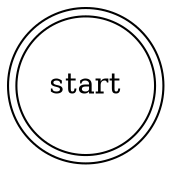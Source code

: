 digraph state_machine {
	rankdir = LR;

	node [shape = doublecircle]; start;
	node [shape = circle ];

#define STATE(name, action) name [ label = <<b>name</b><br/><br/>Aktion: action> ]
#include "config.h"

#define TRANSITION(initial, event, final) initial -> final [ label = event ];
#include "config.h"
}
